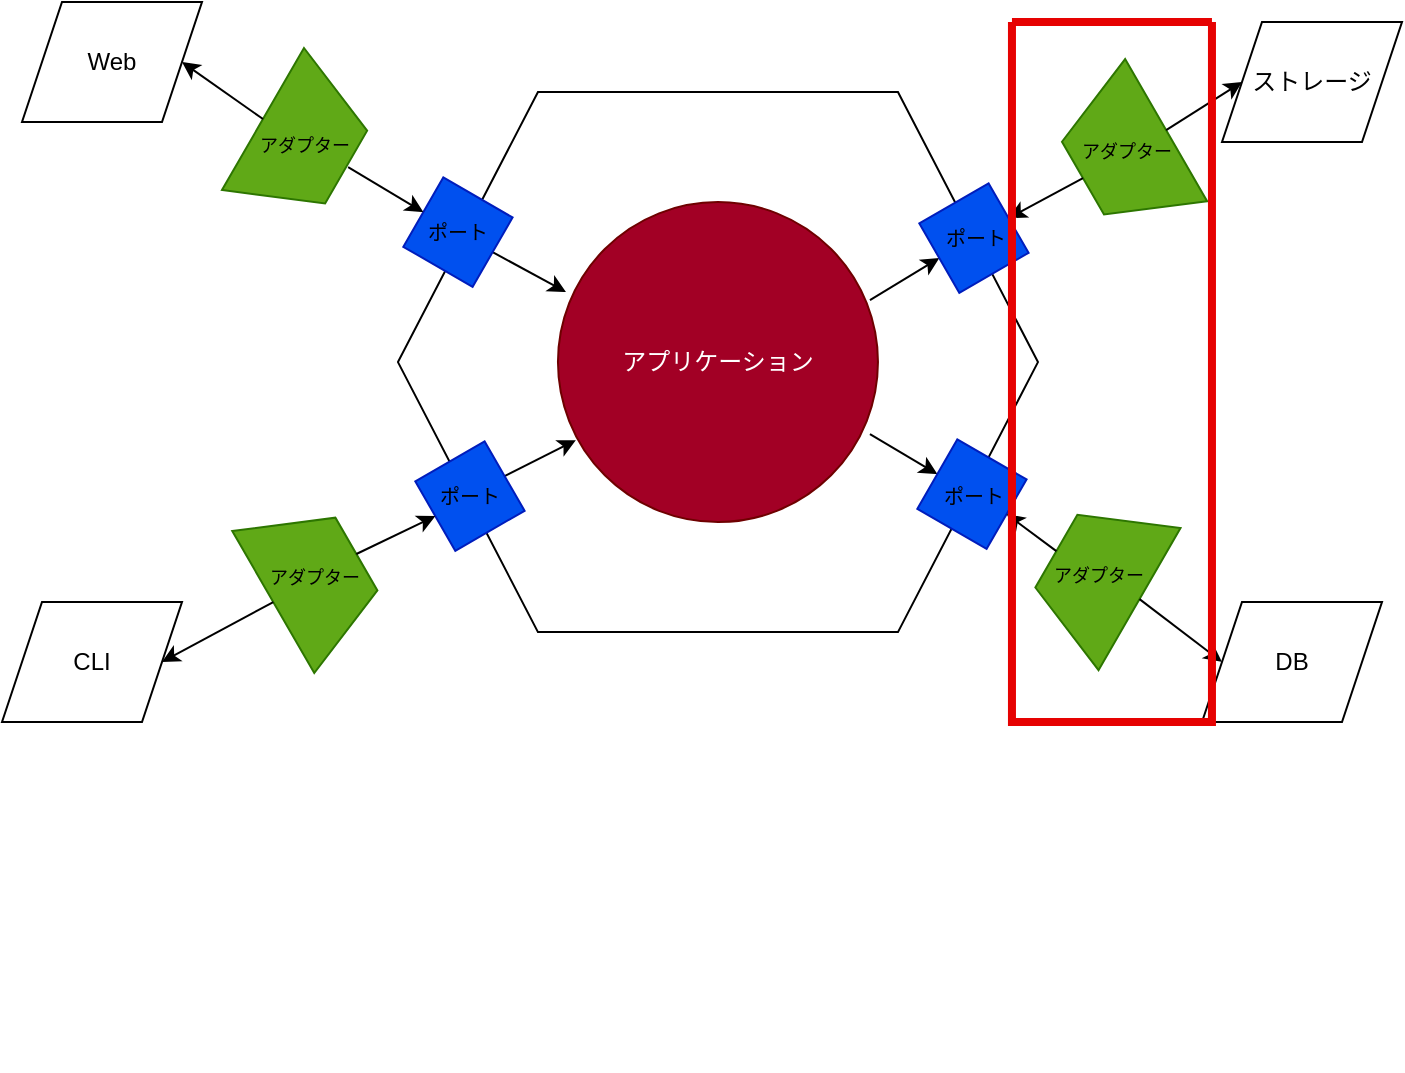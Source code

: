 <mxfile>
    <diagram id="lfy5YwCALV4fAT4NWR5p" name="Page-1">
        <mxGraphModel dx="1218" dy="594" grid="1" gridSize="10" guides="1" tooltips="1" connect="1" arrows="1" fold="1" page="1" pageScale="1" pageWidth="827" pageHeight="1169" math="0" shadow="0">
            <root>
                <mxCell id="0"/>
                <mxCell id="1" parent="0"/>
                <mxCell id="26" style="edgeStyle=none;html=1;exitX=1;exitY=0.5;exitDx=0;exitDy=0;entryX=1;entryY=0.5;entryDx=0;entryDy=0;rounded=0;curved=1;" parent="1" edge="1">
                    <mxGeometry relative="1" as="geometry">
                        <Array as="points">
                            <mxPoint x="540" y="310"/>
                        </Array>
                        <mxPoint x="430" y="190" as="sourcePoint"/>
                    </mxGeometry>
                </mxCell>
                <mxCell id="23" style="edgeStyle=none;html=1;exitX=0.5;exitY=1;exitDx=0;exitDy=0;entryX=0.5;entryY=1;entryDx=0;entryDy=0;rounded=0;curved=1;" parent="1" edge="1">
                    <mxGeometry relative="1" as="geometry">
                        <Array as="points">
                            <mxPoint x="360" y="550"/>
                        </Array>
                        <mxPoint x="335" y="460" as="sourcePoint"/>
                    </mxGeometry>
                </mxCell>
                <mxCell id="66" value="" style="group" parent="1" vertex="1" connectable="0">
                    <mxGeometry x="109.995" y="60.003" width="449.549" height="494" as="geometry"/>
                </mxCell>
                <mxCell id="43" value="" style="group" parent="66" vertex="1" connectable="0">
                    <mxGeometry x="57.985" y="5.057" width="391.565" height="404.94" as="geometry"/>
                </mxCell>
                <mxCell id="31" value="" style="shape=hexagon;perimeter=hexagonPerimeter2;whiteSpace=wrap;html=1;fixedSize=1;size=70;" parent="43" vertex="1">
                    <mxGeometry width="320" height="270" as="geometry"/>
                </mxCell>
                <mxCell id="56" style="edgeStyle=none;html=1;entryX=1;entryY=0.5;entryDx=0;entryDy=0;exitX=0.975;exitY=0.306;exitDx=0;exitDy=0;exitPerimeter=0;" parent="43" source="32" target="52" edge="1">
                    <mxGeometry relative="1" as="geometry"/>
                </mxCell>
                <mxCell id="57" style="edgeStyle=none;html=1;exitX=0.975;exitY=0.725;exitDx=0;exitDy=0;entryX=0.5;entryY=1;entryDx=0;entryDy=0;exitPerimeter=0;" parent="43" source="32" target="51" edge="1">
                    <mxGeometry relative="1" as="geometry"/>
                </mxCell>
                <mxCell id="32" value="アプリケーション" style="ellipse;whiteSpace=wrap;html=1;aspect=fixed;fillColor=#a20025;strokeColor=#6F0000;fontColor=#ffffff;" parent="43" vertex="1">
                    <mxGeometry x="80" y="55" width="160" height="160" as="geometry"/>
                </mxCell>
                <mxCell id="54" style="edgeStyle=none;html=1;exitX=1;exitY=0.5;exitDx=0;exitDy=0;entryX=0.025;entryY=0.281;entryDx=0;entryDy=0;entryPerimeter=0;" parent="43" source="49" target="32" edge="1">
                    <mxGeometry relative="1" as="geometry"/>
                </mxCell>
                <mxCell id="55" style="edgeStyle=none;html=1;exitX=0.5;exitY=0;exitDx=0;exitDy=0;entryX=0.056;entryY=0.744;entryDx=0;entryDy=0;entryPerimeter=0;" parent="43" source="50" target="32" edge="1">
                    <mxGeometry relative="1" as="geometry"/>
                </mxCell>
                <mxCell id="50" value="" style="whiteSpace=wrap;html=1;aspect=fixed;rotation=60;fillColor=#0050ef;fontColor=#ffffff;strokeColor=#001DBC;" parent="43" vertex="1">
                    <mxGeometry x="16" y="182" width="40" height="40" as="geometry"/>
                </mxCell>
                <mxCell id="51" value="" style="whiteSpace=wrap;html=1;aspect=fixed;rotation=120;fillColor=#0050ef;fontColor=#ffffff;strokeColor=#001DBC;" parent="43" vertex="1">
                    <mxGeometry x="267" y="181" width="40" height="40" as="geometry"/>
                </mxCell>
                <mxCell id="52" value="" style="whiteSpace=wrap;html=1;aspect=fixed;rotation=-210;fillColor=#0050ef;fontColor=#ffffff;strokeColor=#001DBC;" parent="43" vertex="1">
                    <mxGeometry x="268" y="53" width="40" height="40" as="geometry"/>
                </mxCell>
                <mxCell id="60" value="" style="group" parent="43" vertex="1" connectable="0">
                    <mxGeometry x="1" y="42.679" width="80.02" height="80.261" as="geometry"/>
                </mxCell>
                <mxCell id="49" value="" style="whiteSpace=wrap;html=1;aspect=fixed;rotation=30;fillColor=#0050ef;fontColor=#ffffff;strokeColor=#001DBC;" parent="60" vertex="1">
                    <mxGeometry x="9" y="7.321" width="40" height="40" as="geometry"/>
                </mxCell>
                <mxCell id="59" value="ポート" style="text;html=1;strokeColor=none;fillColor=none;align=center;verticalAlign=middle;whiteSpace=wrap;rounded=0;fontSize=10;" parent="60" vertex="1">
                    <mxGeometry x="9" y="21.16" width="40" height="12.32" as="geometry"/>
                </mxCell>
                <mxCell id="61" value="ポート" style="text;html=1;strokeColor=none;fillColor=none;align=center;verticalAlign=middle;whiteSpace=wrap;rounded=0;fontSize=10;" parent="43" vertex="1">
                    <mxGeometry x="19" y="193.5" width="34" height="17" as="geometry"/>
                </mxCell>
                <mxCell id="62" value="ポート" style="text;html=1;strokeColor=none;fillColor=none;align=center;verticalAlign=middle;whiteSpace=wrap;rounded=0;fontSize=10;" parent="43" vertex="1">
                    <mxGeometry x="269" y="64" width="40" height="18" as="geometry"/>
                </mxCell>
                <mxCell id="63" value="ポート" style="text;html=1;strokeColor=none;fillColor=none;align=center;verticalAlign=middle;whiteSpace=wrap;rounded=0;fontSize=10;" parent="43" vertex="1">
                    <mxGeometry x="267" y="194" width="42" height="16" as="geometry"/>
                </mxCell>
                <mxCell id="81" value="" style="group" parent="43" vertex="1" connectable="0">
                    <mxGeometry x="322.021" y="-16.504" width="82.569" height="95.014" as="geometry"/>
                </mxCell>
                <mxCell id="73" value="" style="shape=trapezoid;perimeter=trapezoidPerimeter;whiteSpace=wrap;html=1;fixedSize=1;rotation=-120;fillColor=#60a917;fontColor=#ffffff;strokeColor=#2D7600;" parent="81" vertex="1">
                    <mxGeometry x="0.285" y="23.507" width="82" height="48" as="geometry"/>
                </mxCell>
                <mxCell id="74" value="&lt;font style=&quot;font-size: 9px;&quot;&gt;アダプター&lt;/font&gt;" style="text;html=1;strokeColor=none;fillColor=none;align=center;verticalAlign=middle;whiteSpace=wrap;rounded=0;fontSize=10;rotation=0;" parent="81" vertex="1">
                    <mxGeometry x="18.265" y="39.207" width="48.72" height="12.51" as="geometry"/>
                </mxCell>
                <mxCell id="78" value="" style="group;rotation=-180;" parent="43" vertex="1" connectable="0">
                    <mxGeometry x="308.995" y="193.503" width="82.569" height="95.014" as="geometry"/>
                </mxCell>
                <mxCell id="79" value="" style="shape=trapezoid;perimeter=trapezoidPerimeter;whiteSpace=wrap;html=1;fixedSize=1;rotation=-420;fillColor=#60a917;fontColor=#ffffff;strokeColor=#2D7600;" parent="78" vertex="1">
                    <mxGeometry y="24" width="82" height="48" as="geometry"/>
                </mxCell>
                <mxCell id="80" value="&lt;font style=&quot;font-size: 9px;&quot;&gt;アダプター&lt;/font&gt;" style="text;html=1;strokeColor=none;fillColor=none;align=center;verticalAlign=middle;whiteSpace=wrap;rounded=0;fontSize=10;rotation=0;" parent="78" vertex="1">
                    <mxGeometry x="17" y="41" width="48.72" height="12.51" as="geometry"/>
                </mxCell>
                <mxCell id="82" style="edgeStyle=none;html=1;exitX=0.5;exitY=0;exitDx=0;exitDy=0;entryX=0.5;entryY=0;entryDx=0;entryDy=0;fontSize=9;" parent="43" source="79" target="51" edge="1">
                    <mxGeometry relative="1" as="geometry"/>
                </mxCell>
                <mxCell id="83" style="edgeStyle=none;html=1;exitX=0.5;exitY=0;exitDx=0;exitDy=0;entryX=0;entryY=0.5;entryDx=0;entryDy=0;fontSize=9;" parent="43" source="73" target="52" edge="1">
                    <mxGeometry relative="1" as="geometry"/>
                </mxCell>
                <mxCell id="65" value="" style="group" parent="66" vertex="1" connectable="0">
                    <mxGeometry x="-30" y="-17" width="82.569" height="95.014" as="geometry"/>
                </mxCell>
                <mxCell id="71" value="" style="group" parent="65" vertex="1" connectable="0">
                    <mxGeometry x="-1.421e-14" width="82.569" height="95.014" as="geometry"/>
                </mxCell>
                <mxCell id="58" value="" style="shape=trapezoid;perimeter=trapezoidPerimeter;whiteSpace=wrap;html=1;fixedSize=1;rotation=-240;fillColor=#60a917;fontColor=#ffffff;strokeColor=#2D7600;" parent="71" vertex="1">
                    <mxGeometry x="0.285" y="23.507" width="82" height="48" as="geometry"/>
                </mxCell>
                <mxCell id="64" value="&lt;font style=&quot;font-size: 9px;&quot;&gt;アダプター&lt;/font&gt;" style="text;html=1;strokeColor=none;fillColor=none;align=center;verticalAlign=middle;whiteSpace=wrap;rounded=0;fontSize=10;" parent="71" vertex="1">
                    <mxGeometry x="16.92" y="41.25" width="48.72" height="12.51" as="geometry"/>
                </mxCell>
                <mxCell id="68" style="edgeStyle=none;html=1;exitX=0.5;exitY=0;exitDx=0;exitDy=0;fontSize=9;entryX=0;entryY=0.5;entryDx=0;entryDy=0;" parent="66" target="49" edge="1">
                    <mxGeometry relative="1" as="geometry">
                        <mxPoint x="33.069" y="42.507" as="sourcePoint"/>
                        <mxPoint x="70.005" y="69.997" as="targetPoint"/>
                    </mxGeometry>
                </mxCell>
                <mxCell id="75" value="" style="group;rotation=-60;" parent="66" vertex="1" connectable="0">
                    <mxGeometry x="-24.58" y="200" width="82.569" height="95.014" as="geometry"/>
                </mxCell>
                <mxCell id="76" value="" style="shape=trapezoid;perimeter=trapezoidPerimeter;whiteSpace=wrap;html=1;fixedSize=1;rotation=-300;fillColor=#60a917;fontColor=#ffffff;strokeColor=#2D7600;" parent="75" vertex="1">
                    <mxGeometry y="24" width="82" height="48" as="geometry"/>
                </mxCell>
                <mxCell id="77" value="&lt;font style=&quot;font-size: 9px;&quot;&gt;アダプター&lt;/font&gt;" style="text;html=1;strokeColor=none;fillColor=none;align=center;verticalAlign=middle;whiteSpace=wrap;rounded=0;fontSize=10;rotation=0;" parent="75" vertex="1">
                    <mxGeometry x="17" y="41" width="48.72" height="12.51" as="geometry"/>
                </mxCell>
                <mxCell id="84" style="edgeStyle=none;html=1;exitX=0.5;exitY=0;exitDx=0;exitDy=0;entryX=0.5;entryY=1;entryDx=0;entryDy=0;fontSize=9;" parent="66" source="76" target="50" edge="1">
                    <mxGeometry relative="1" as="geometry"/>
                </mxCell>
                <mxCell id="85" value="Web" style="shape=parallelogram;perimeter=parallelogramPerimeter;whiteSpace=wrap;html=1;fixedSize=1;" vertex="1" parent="1">
                    <mxGeometry x="-20" y="20" width="90" height="60" as="geometry"/>
                </mxCell>
                <mxCell id="86" style="edgeStyle=none;html=1;exitX=0.5;exitY=1;exitDx=0;exitDy=0;entryX=1;entryY=0.5;entryDx=0;entryDy=0;" edge="1" parent="1" source="58" target="85">
                    <mxGeometry relative="1" as="geometry"/>
                </mxCell>
                <mxCell id="87" value="CLI" style="shape=parallelogram;perimeter=parallelogramPerimeter;whiteSpace=wrap;html=1;fixedSize=1;" vertex="1" parent="1">
                    <mxGeometry x="-30" y="320" width="90" height="60" as="geometry"/>
                </mxCell>
                <mxCell id="89" style="edgeStyle=none;html=1;exitX=0.5;exitY=1;exitDx=0;exitDy=0;entryX=1;entryY=0.5;entryDx=0;entryDy=0;" edge="1" parent="1" source="76" target="87">
                    <mxGeometry relative="1" as="geometry"/>
                </mxCell>
                <mxCell id="90" value="DB" style="shape=parallelogram;perimeter=parallelogramPerimeter;whiteSpace=wrap;html=1;fixedSize=1;" vertex="1" parent="1">
                    <mxGeometry x="570.0" y="320" width="90" height="60" as="geometry"/>
                </mxCell>
                <mxCell id="91" style="edgeStyle=none;html=1;exitX=0.5;exitY=1;exitDx=0;exitDy=0;entryX=0;entryY=0.5;entryDx=0;entryDy=0;" edge="1" parent="1" source="79" target="90">
                    <mxGeometry relative="1" as="geometry"/>
                </mxCell>
                <mxCell id="92" value="ストレージ" style="shape=parallelogram;perimeter=parallelogramPerimeter;whiteSpace=wrap;html=1;fixedSize=1;" vertex="1" parent="1">
                    <mxGeometry x="580.0" y="30" width="90" height="60" as="geometry"/>
                </mxCell>
                <mxCell id="93" style="edgeStyle=none;html=1;exitX=0.5;exitY=1;exitDx=0;exitDy=0;entryX=0;entryY=0.5;entryDx=0;entryDy=0;" edge="1" parent="1" source="73" target="92">
                    <mxGeometry relative="1" as="geometry"/>
                </mxCell>
                <mxCell id="96" value="" style="swimlane;startSize=0;fillColor=#a20025;fontColor=#ffffff;strokeColor=#E60202;strokeWidth=4;" vertex="1" parent="1">
                    <mxGeometry x="474.98" y="30" width="100" height="350" as="geometry"/>
                </mxCell>
            </root>
        </mxGraphModel>
    </diagram>
</mxfile>